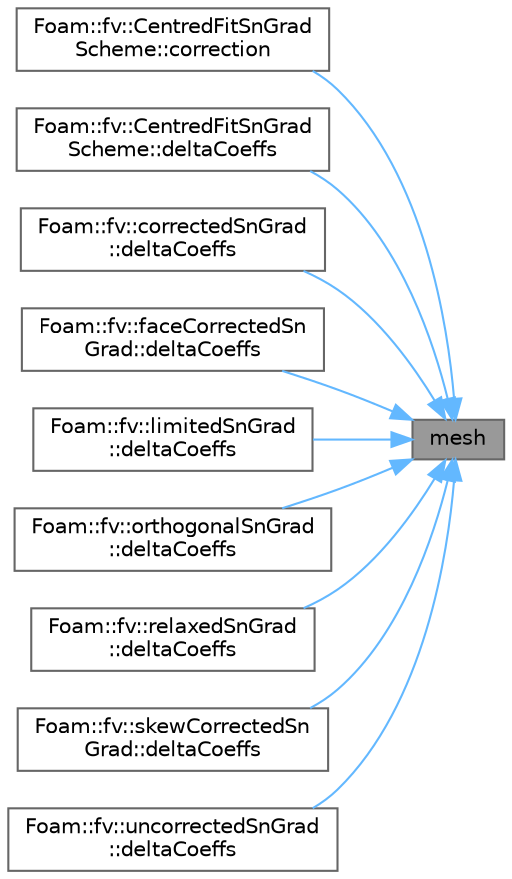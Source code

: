 digraph "mesh"
{
 // LATEX_PDF_SIZE
  bgcolor="transparent";
  edge [fontname=Helvetica,fontsize=10,labelfontname=Helvetica,labelfontsize=10];
  node [fontname=Helvetica,fontsize=10,shape=box,height=0.2,width=0.4];
  rankdir="RL";
  Node1 [id="Node000001",label="mesh",height=0.2,width=0.4,color="gray40", fillcolor="grey60", style="filled", fontcolor="black",tooltip=" "];
  Node1 -> Node2 [id="edge1_Node000001_Node000002",dir="back",color="steelblue1",style="solid",tooltip=" "];
  Node2 [id="Node000002",label="Foam::fv::CentredFitSnGrad\lScheme::correction",height=0.2,width=0.4,color="grey40", fillcolor="white", style="filled",URL="$classFoam_1_1fv_1_1CentredFitSnGradScheme.html#a9c79cff1f5952f2e865730d39bf9b2fe",tooltip=" "];
  Node1 -> Node3 [id="edge2_Node000001_Node000003",dir="back",color="steelblue1",style="solid",tooltip=" "];
  Node3 [id="Node000003",label="Foam::fv::CentredFitSnGrad\lScheme::deltaCoeffs",height=0.2,width=0.4,color="grey40", fillcolor="white", style="filled",URL="$classFoam_1_1fv_1_1CentredFitSnGradScheme.html#aab4b56bbe78a9c5e62e1245c47520e78",tooltip=" "];
  Node1 -> Node4 [id="edge3_Node000001_Node000004",dir="back",color="steelblue1",style="solid",tooltip=" "];
  Node4 [id="Node000004",label="Foam::fv::correctedSnGrad\l::deltaCoeffs",height=0.2,width=0.4,color="grey40", fillcolor="white", style="filled",URL="$classFoam_1_1fv_1_1correctedSnGrad.html#aab4b56bbe78a9c5e62e1245c47520e78",tooltip=" "];
  Node1 -> Node5 [id="edge4_Node000001_Node000005",dir="back",color="steelblue1",style="solid",tooltip=" "];
  Node5 [id="Node000005",label="Foam::fv::faceCorrectedSn\lGrad::deltaCoeffs",height=0.2,width=0.4,color="grey40", fillcolor="white", style="filled",URL="$classFoam_1_1fv_1_1faceCorrectedSnGrad.html#aab4b56bbe78a9c5e62e1245c47520e78",tooltip=" "];
  Node1 -> Node6 [id="edge5_Node000001_Node000006",dir="back",color="steelblue1",style="solid",tooltip=" "];
  Node6 [id="Node000006",label="Foam::fv::limitedSnGrad\l::deltaCoeffs",height=0.2,width=0.4,color="grey40", fillcolor="white", style="filled",URL="$classFoam_1_1fv_1_1limitedSnGrad.html#aab4b56bbe78a9c5e62e1245c47520e78",tooltip=" "];
  Node1 -> Node7 [id="edge6_Node000001_Node000007",dir="back",color="steelblue1",style="solid",tooltip=" "];
  Node7 [id="Node000007",label="Foam::fv::orthogonalSnGrad\l::deltaCoeffs",height=0.2,width=0.4,color="grey40", fillcolor="white", style="filled",URL="$classFoam_1_1fv_1_1orthogonalSnGrad.html#aab4b56bbe78a9c5e62e1245c47520e78",tooltip=" "];
  Node1 -> Node8 [id="edge7_Node000001_Node000008",dir="back",color="steelblue1",style="solid",tooltip=" "];
  Node8 [id="Node000008",label="Foam::fv::relaxedSnGrad\l::deltaCoeffs",height=0.2,width=0.4,color="grey40", fillcolor="white", style="filled",URL="$classFoam_1_1fv_1_1relaxedSnGrad.html#aab4b56bbe78a9c5e62e1245c47520e78",tooltip=" "];
  Node1 -> Node9 [id="edge8_Node000001_Node000009",dir="back",color="steelblue1",style="solid",tooltip=" "];
  Node9 [id="Node000009",label="Foam::fv::skewCorrectedSn\lGrad::deltaCoeffs",height=0.2,width=0.4,color="grey40", fillcolor="white", style="filled",URL="$classFoam_1_1fv_1_1skewCorrectedSnGrad.html#aab4b56bbe78a9c5e62e1245c47520e78",tooltip=" "];
  Node1 -> Node10 [id="edge9_Node000001_Node000010",dir="back",color="steelblue1",style="solid",tooltip=" "];
  Node10 [id="Node000010",label="Foam::fv::uncorrectedSnGrad\l::deltaCoeffs",height=0.2,width=0.4,color="grey40", fillcolor="white", style="filled",URL="$classFoam_1_1fv_1_1uncorrectedSnGrad.html#aab4b56bbe78a9c5e62e1245c47520e78",tooltip=" "];
}
